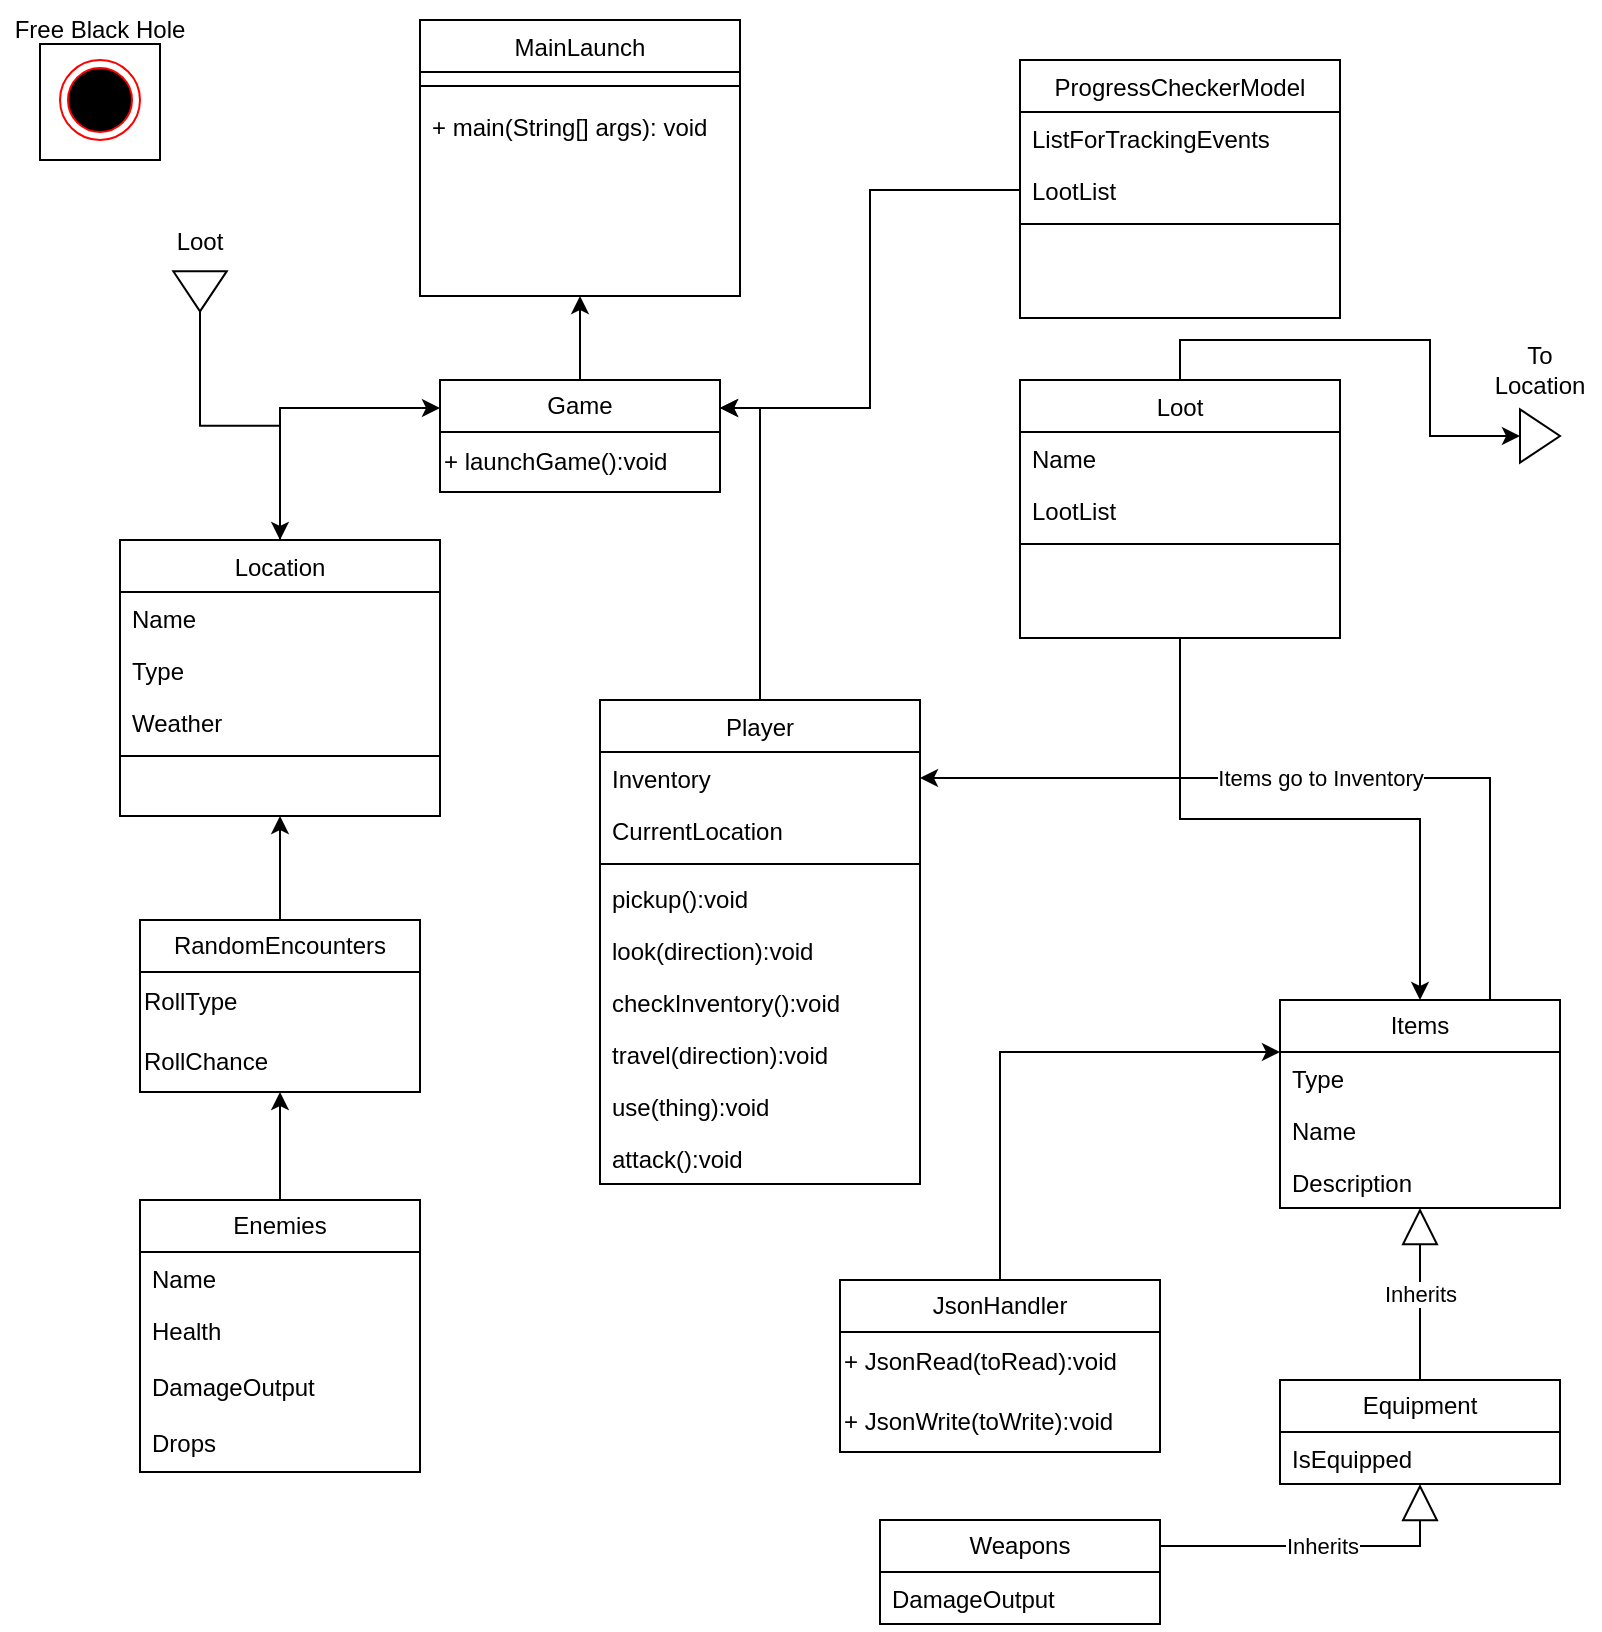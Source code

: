 <mxfile version="23.1.5" type="device">
  <diagram id="C5RBs43oDa-KdzZeNtuy" name="Page-1">
    <mxGraphModel dx="1434" dy="884" grid="1" gridSize="10" guides="1" tooltips="1" connect="1" arrows="1" fold="1" page="1" pageScale="1" pageWidth="827" pageHeight="1169" math="0" shadow="0">
      <root>
        <mxCell id="WIyWlLk6GJQsqaUBKTNV-0" />
        <mxCell id="WIyWlLk6GJQsqaUBKTNV-1" parent="WIyWlLk6GJQsqaUBKTNV-0" />
        <mxCell id="zkfFHV4jXpPFQw0GAbJ--0" value="MainLaunch" style="swimlane;fontStyle=0;align=center;verticalAlign=top;childLayout=stackLayout;horizontal=1;startSize=26;horizontalStack=0;resizeParent=1;resizeLast=0;collapsible=1;marginBottom=0;rounded=0;shadow=0;strokeWidth=1;" parent="WIyWlLk6GJQsqaUBKTNV-1" vertex="1">
          <mxGeometry x="220" y="20" width="160" height="138" as="geometry">
            <mxRectangle x="230" y="140" width="160" height="26" as="alternateBounds" />
          </mxGeometry>
        </mxCell>
        <mxCell id="zkfFHV4jXpPFQw0GAbJ--4" value="" style="line;html=1;strokeWidth=1;align=left;verticalAlign=middle;spacingTop=-1;spacingLeft=3;spacingRight=3;rotatable=0;labelPosition=right;points=[];portConstraint=eastwest;" parent="zkfFHV4jXpPFQw0GAbJ--0" vertex="1">
          <mxGeometry y="26" width="160" height="14" as="geometry" />
        </mxCell>
        <mxCell id="zkfFHV4jXpPFQw0GAbJ--5" value="+ main(String[] args): void" style="text;align=left;verticalAlign=top;spacingLeft=4;spacingRight=4;overflow=hidden;rotatable=0;points=[[0,0.5],[1,0.5]];portConstraint=eastwest;" parent="zkfFHV4jXpPFQw0GAbJ--0" vertex="1">
          <mxGeometry y="40" width="160" height="26" as="geometry" />
        </mxCell>
        <mxCell id="34E5h9D6717vGD5YaQc9-19" style="edgeStyle=orthogonalEdgeStyle;rounded=0;orthogonalLoop=1;jettySize=auto;html=1;exitX=0.5;exitY=0;exitDx=0;exitDy=0;entryX=0;entryY=0.25;entryDx=0;entryDy=0;" parent="WIyWlLk6GJQsqaUBKTNV-1" source="zkfFHV4jXpPFQw0GAbJ--6" target="34E5h9D6717vGD5YaQc9-4" edge="1">
          <mxGeometry relative="1" as="geometry" />
        </mxCell>
        <mxCell id="zkfFHV4jXpPFQw0GAbJ--6" value="Location" style="swimlane;fontStyle=0;align=center;verticalAlign=top;childLayout=stackLayout;horizontal=1;startSize=26;horizontalStack=0;resizeParent=1;resizeLast=0;collapsible=1;marginBottom=0;rounded=0;shadow=0;strokeWidth=1;" parent="WIyWlLk6GJQsqaUBKTNV-1" vertex="1">
          <mxGeometry x="70" y="280" width="160" height="138" as="geometry">
            <mxRectangle x="130" y="380" width="160" height="26" as="alternateBounds" />
          </mxGeometry>
        </mxCell>
        <mxCell id="Dwj0lsxQPfi2xovN5mMU-26" value="Name" style="text;align=left;verticalAlign=top;spacingLeft=4;spacingRight=4;overflow=hidden;rotatable=0;points=[[0,0.5],[1,0.5]];portConstraint=eastwest;" parent="zkfFHV4jXpPFQw0GAbJ--6" vertex="1">
          <mxGeometry y="26" width="160" height="26" as="geometry" />
        </mxCell>
        <mxCell id="Dwj0lsxQPfi2xovN5mMU-27" value="Type" style="text;align=left;verticalAlign=top;spacingLeft=4;spacingRight=4;overflow=hidden;rotatable=0;points=[[0,0.5],[1,0.5]];portConstraint=eastwest;" parent="zkfFHV4jXpPFQw0GAbJ--6" vertex="1">
          <mxGeometry y="52" width="160" height="26" as="geometry" />
        </mxCell>
        <mxCell id="Dwj0lsxQPfi2xovN5mMU-28" value="Weather" style="text;align=left;verticalAlign=top;spacingLeft=4;spacingRight=4;overflow=hidden;rotatable=0;points=[[0,0.5],[1,0.5]];portConstraint=eastwest;" parent="zkfFHV4jXpPFQw0GAbJ--6" vertex="1">
          <mxGeometry y="78" width="160" height="26" as="geometry" />
        </mxCell>
        <mxCell id="zkfFHV4jXpPFQw0GAbJ--9" value="" style="line;html=1;strokeWidth=1;align=left;verticalAlign=middle;spacingTop=-1;spacingLeft=3;spacingRight=3;rotatable=0;labelPosition=right;points=[];portConstraint=eastwest;" parent="zkfFHV4jXpPFQw0GAbJ--6" vertex="1">
          <mxGeometry y="104" width="160" height="8" as="geometry" />
        </mxCell>
        <mxCell id="34E5h9D6717vGD5YaQc9-11" style="edgeStyle=orthogonalEdgeStyle;rounded=0;orthogonalLoop=1;jettySize=auto;html=1;exitX=0.5;exitY=0;exitDx=0;exitDy=0;entryX=1;entryY=0.25;entryDx=0;entryDy=0;" parent="WIyWlLk6GJQsqaUBKTNV-1" source="zkfFHV4jXpPFQw0GAbJ--13" target="34E5h9D6717vGD5YaQc9-4" edge="1">
          <mxGeometry relative="1" as="geometry" />
        </mxCell>
        <mxCell id="zkfFHV4jXpPFQw0GAbJ--13" value="Player" style="swimlane;fontStyle=0;align=center;verticalAlign=top;childLayout=stackLayout;horizontal=1;startSize=26;horizontalStack=0;resizeParent=1;resizeLast=0;collapsible=1;marginBottom=0;rounded=0;shadow=0;strokeWidth=1;" parent="WIyWlLk6GJQsqaUBKTNV-1" vertex="1">
          <mxGeometry x="310" y="360" width="160" height="242" as="geometry">
            <mxRectangle x="330" y="280" width="170" height="26" as="alternateBounds" />
          </mxGeometry>
        </mxCell>
        <mxCell id="zkfFHV4jXpPFQw0GAbJ--14" value="Inventory" style="text;align=left;verticalAlign=top;spacingLeft=4;spacingRight=4;overflow=hidden;rotatable=0;points=[[0,0.5],[1,0.5]];portConstraint=eastwest;" parent="zkfFHV4jXpPFQw0GAbJ--13" vertex="1">
          <mxGeometry y="26" width="160" height="26" as="geometry" />
        </mxCell>
        <mxCell id="Dwj0lsxQPfi2xovN5mMU-18" value="CurrentLocation" style="text;align=left;verticalAlign=top;spacingLeft=4;spacingRight=4;overflow=hidden;rotatable=0;points=[[0,0.5],[1,0.5]];portConstraint=eastwest;" parent="zkfFHV4jXpPFQw0GAbJ--13" vertex="1">
          <mxGeometry y="52" width="160" height="26" as="geometry" />
        </mxCell>
        <mxCell id="zkfFHV4jXpPFQw0GAbJ--15" value="" style="line;html=1;strokeWidth=1;align=left;verticalAlign=middle;spacingTop=-1;spacingLeft=3;spacingRight=3;rotatable=0;labelPosition=right;points=[];portConstraint=eastwest;" parent="zkfFHV4jXpPFQw0GAbJ--13" vertex="1">
          <mxGeometry y="78" width="160" height="8" as="geometry" />
        </mxCell>
        <mxCell id="Dwj0lsxQPfi2xovN5mMU-35" value="pickup():void" style="text;align=left;verticalAlign=top;spacingLeft=4;spacingRight=4;overflow=hidden;rotatable=0;points=[[0,0.5],[1,0.5]];portConstraint=eastwest;" parent="zkfFHV4jXpPFQw0GAbJ--13" vertex="1">
          <mxGeometry y="86" width="160" height="26" as="geometry" />
        </mxCell>
        <mxCell id="Dwj0lsxQPfi2xovN5mMU-37" value="look(direction):void" style="text;align=left;verticalAlign=top;spacingLeft=4;spacingRight=4;overflow=hidden;rotatable=0;points=[[0,0.5],[1,0.5]];portConstraint=eastwest;" parent="zkfFHV4jXpPFQw0GAbJ--13" vertex="1">
          <mxGeometry y="112" width="160" height="26" as="geometry" />
        </mxCell>
        <mxCell id="Dwj0lsxQPfi2xovN5mMU-40" value="checkInventory():void" style="text;align=left;verticalAlign=top;spacingLeft=4;spacingRight=4;overflow=hidden;rotatable=0;points=[[0,0.5],[1,0.5]];portConstraint=eastwest;" parent="zkfFHV4jXpPFQw0GAbJ--13" vertex="1">
          <mxGeometry y="138" width="160" height="26" as="geometry" />
        </mxCell>
        <mxCell id="Dwj0lsxQPfi2xovN5mMU-41" value="travel(direction):void" style="text;align=left;verticalAlign=top;spacingLeft=4;spacingRight=4;overflow=hidden;rotatable=0;points=[[0,0.5],[1,0.5]];portConstraint=eastwest;" parent="zkfFHV4jXpPFQw0GAbJ--13" vertex="1">
          <mxGeometry y="164" width="160" height="26" as="geometry" />
        </mxCell>
        <mxCell id="Dwj0lsxQPfi2xovN5mMU-42" value="use(thing):void" style="text;align=left;verticalAlign=top;spacingLeft=4;spacingRight=4;overflow=hidden;rotatable=0;points=[[0,0.5],[1,0.5]];portConstraint=eastwest;" parent="zkfFHV4jXpPFQw0GAbJ--13" vertex="1">
          <mxGeometry y="190" width="160" height="26" as="geometry" />
        </mxCell>
        <mxCell id="Dwj0lsxQPfi2xovN5mMU-39" value="attack():void" style="text;align=left;verticalAlign=top;spacingLeft=4;spacingRight=4;overflow=hidden;rotatable=0;points=[[0,0.5],[1,0.5]];portConstraint=eastwest;" parent="zkfFHV4jXpPFQw0GAbJ--13" vertex="1">
          <mxGeometry y="216" width="160" height="26" as="geometry" />
        </mxCell>
        <mxCell id="34E5h9D6717vGD5YaQc9-29" style="edgeStyle=orthogonalEdgeStyle;rounded=0;orthogonalLoop=1;jettySize=auto;html=1;exitX=0.5;exitY=0;exitDx=0;exitDy=0;entryX=0;entryY=0.5;entryDx=0;entryDy=0;" parent="WIyWlLk6GJQsqaUBKTNV-1" source="zkfFHV4jXpPFQw0GAbJ--17" target="34E5h9D6717vGD5YaQc9-20" edge="1">
          <mxGeometry relative="1" as="geometry" />
        </mxCell>
        <mxCell id="34E5h9D6717vGD5YaQc9-33" style="edgeStyle=orthogonalEdgeStyle;rounded=0;orthogonalLoop=1;jettySize=auto;html=1;exitX=0.5;exitY=1;exitDx=0;exitDy=0;" parent="WIyWlLk6GJQsqaUBKTNV-1" source="zkfFHV4jXpPFQw0GAbJ--17" target="Dwj0lsxQPfi2xovN5mMU-8" edge="1">
          <mxGeometry relative="1" as="geometry" />
        </mxCell>
        <mxCell id="zkfFHV4jXpPFQw0GAbJ--17" value="Loot" style="swimlane;fontStyle=0;align=center;verticalAlign=top;childLayout=stackLayout;horizontal=1;startSize=26;horizontalStack=0;resizeParent=1;resizeLast=0;collapsible=1;marginBottom=0;rounded=0;shadow=0;strokeWidth=1;" parent="WIyWlLk6GJQsqaUBKTNV-1" vertex="1">
          <mxGeometry x="520" y="200" width="160" height="129" as="geometry">
            <mxRectangle x="550" y="140" width="160" height="26" as="alternateBounds" />
          </mxGeometry>
        </mxCell>
        <mxCell id="Dwj0lsxQPfi2xovN5mMU-19" value="Name" style="text;align=left;verticalAlign=top;spacingLeft=4;spacingRight=4;overflow=hidden;rotatable=0;points=[[0,0.5],[1,0.5]];portConstraint=eastwest;" parent="zkfFHV4jXpPFQw0GAbJ--17" vertex="1">
          <mxGeometry y="26" width="160" height="26" as="geometry" />
        </mxCell>
        <mxCell id="Dwj0lsxQPfi2xovN5mMU-34" value="LootList" style="text;align=left;verticalAlign=top;spacingLeft=4;spacingRight=4;overflow=hidden;rotatable=0;points=[[0,0.5],[1,0.5]];portConstraint=eastwest;" parent="zkfFHV4jXpPFQw0GAbJ--17" vertex="1">
          <mxGeometry y="52" width="160" height="26" as="geometry" />
        </mxCell>
        <mxCell id="zkfFHV4jXpPFQw0GAbJ--23" value="" style="line;html=1;strokeWidth=1;align=left;verticalAlign=middle;spacingTop=-1;spacingLeft=3;spacingRight=3;rotatable=0;labelPosition=right;points=[];portConstraint=eastwest;" parent="zkfFHV4jXpPFQw0GAbJ--17" vertex="1">
          <mxGeometry y="78" width="160" height="8" as="geometry" />
        </mxCell>
        <mxCell id="9tMTJ_xoQtazheXRNbpu-1" style="edgeStyle=orthogonalEdgeStyle;rounded=0;orthogonalLoop=1;jettySize=auto;html=1;exitX=0.75;exitY=0;exitDx=0;exitDy=0;" edge="1" parent="WIyWlLk6GJQsqaUBKTNV-1" source="Dwj0lsxQPfi2xovN5mMU-8" target="zkfFHV4jXpPFQw0GAbJ--14">
          <mxGeometry relative="1" as="geometry" />
        </mxCell>
        <mxCell id="9tMTJ_xoQtazheXRNbpu-2" value="Items go to Inventory" style="edgeLabel;html=1;align=center;verticalAlign=middle;resizable=0;points=[];" vertex="1" connectable="0" parent="9tMTJ_xoQtazheXRNbpu-1">
          <mxGeometry x="0.015" relative="1" as="geometry">
            <mxPoint x="5" as="offset" />
          </mxGeometry>
        </mxCell>
        <mxCell id="Dwj0lsxQPfi2xovN5mMU-8" value="Items" style="swimlane;fontStyle=0;childLayout=stackLayout;horizontal=1;startSize=26;fillColor=none;horizontalStack=0;resizeParent=1;resizeParentMax=0;resizeLast=0;collapsible=1;marginBottom=0;whiteSpace=wrap;html=1;" parent="WIyWlLk6GJQsqaUBKTNV-1" vertex="1">
          <mxGeometry x="650" y="510" width="140" height="104" as="geometry" />
        </mxCell>
        <mxCell id="34E5h9D6717vGD5YaQc9-32" value="Type" style="text;align=left;verticalAlign=top;spacingLeft=4;spacingRight=4;overflow=hidden;rotatable=0;points=[[0,0.5],[1,0.5]];portConstraint=eastwest;" parent="Dwj0lsxQPfi2xovN5mMU-8" vertex="1">
          <mxGeometry y="26" width="140" height="26" as="geometry" />
        </mxCell>
        <mxCell id="Dwj0lsxQPfi2xovN5mMU-29" value="Name" style="text;align=left;verticalAlign=top;spacingLeft=4;spacingRight=4;overflow=hidden;rotatable=0;points=[[0,0.5],[1,0.5]];portConstraint=eastwest;" parent="Dwj0lsxQPfi2xovN5mMU-8" vertex="1">
          <mxGeometry y="52" width="140" height="26" as="geometry" />
        </mxCell>
        <mxCell id="Dwj0lsxQPfi2xovN5mMU-20" value="Description" style="text;align=left;verticalAlign=top;spacingLeft=4;spacingRight=4;overflow=hidden;rotatable=0;points=[[0,0.5],[1,0.5]];portConstraint=eastwest;" parent="Dwj0lsxQPfi2xovN5mMU-8" vertex="1">
          <mxGeometry y="78" width="140" height="26" as="geometry" />
        </mxCell>
        <mxCell id="Dwj0lsxQPfi2xovN5mMU-12" value="Weapons" style="swimlane;fontStyle=0;childLayout=stackLayout;horizontal=1;startSize=26;fillColor=none;horizontalStack=0;resizeParent=1;resizeParentMax=0;resizeLast=0;collapsible=1;marginBottom=0;whiteSpace=wrap;html=1;" parent="WIyWlLk6GJQsqaUBKTNV-1" vertex="1">
          <mxGeometry x="450" y="770" width="140" height="52" as="geometry" />
        </mxCell>
        <mxCell id="Dwj0lsxQPfi2xovN5mMU-30" value="DamageOutput" style="text;align=left;verticalAlign=top;spacingLeft=4;spacingRight=4;overflow=hidden;rotatable=0;points=[[0,0.5],[1,0.5]];portConstraint=eastwest;" parent="Dwj0lsxQPfi2xovN5mMU-12" vertex="1">
          <mxGeometry y="26" width="140" height="26" as="geometry" />
        </mxCell>
        <mxCell id="34E5h9D6717vGD5YaQc9-13" style="edgeStyle=orthogonalEdgeStyle;rounded=0;orthogonalLoop=1;jettySize=auto;html=1;exitX=0.5;exitY=0;exitDx=0;exitDy=0;entryX=0.5;entryY=1;entryDx=0;entryDy=0;" parent="WIyWlLk6GJQsqaUBKTNV-1" source="Dwj0lsxQPfi2xovN5mMU-15" target="zkfFHV4jXpPFQw0GAbJ--6" edge="1">
          <mxGeometry relative="1" as="geometry" />
        </mxCell>
        <mxCell id="Dwj0lsxQPfi2xovN5mMU-15" value="RandomEncounters" style="swimlane;fontStyle=0;childLayout=stackLayout;horizontal=1;startSize=26;fillColor=none;horizontalStack=0;resizeParent=1;resizeParentMax=0;resizeLast=0;collapsible=1;marginBottom=0;whiteSpace=wrap;html=1;" parent="WIyWlLk6GJQsqaUBKTNV-1" vertex="1">
          <mxGeometry x="80" y="470" width="140" height="86" as="geometry" />
        </mxCell>
        <mxCell id="Dwj0lsxQPfi2xovN5mMU-31" value="RollType" style="text;html=1;align=left;verticalAlign=middle;resizable=0;points=[];autosize=1;strokeColor=none;fillColor=none;" parent="Dwj0lsxQPfi2xovN5mMU-15" vertex="1">
          <mxGeometry y="26" width="140" height="30" as="geometry" />
        </mxCell>
        <mxCell id="Dwj0lsxQPfi2xovN5mMU-32" value="RollChance" style="text;html=1;align=left;verticalAlign=middle;resizable=0;points=[];autosize=1;strokeColor=none;fillColor=none;" parent="Dwj0lsxQPfi2xovN5mMU-15" vertex="1">
          <mxGeometry y="56" width="140" height="30" as="geometry" />
        </mxCell>
        <mxCell id="34E5h9D6717vGD5YaQc9-14" style="edgeStyle=orthogonalEdgeStyle;rounded=0;orthogonalLoop=1;jettySize=auto;html=1;exitX=0.5;exitY=0;exitDx=0;exitDy=0;" parent="WIyWlLk6GJQsqaUBKTNV-1" source="Dwj0lsxQPfi2xovN5mMU-16" target="Dwj0lsxQPfi2xovN5mMU-32" edge="1">
          <mxGeometry relative="1" as="geometry" />
        </mxCell>
        <mxCell id="Dwj0lsxQPfi2xovN5mMU-16" value="Enemies" style="swimlane;fontStyle=0;childLayout=stackLayout;horizontal=1;startSize=26;fillColor=none;horizontalStack=0;resizeParent=1;resizeParentMax=0;resizeLast=0;collapsible=1;marginBottom=0;whiteSpace=wrap;html=1;" parent="WIyWlLk6GJQsqaUBKTNV-1" vertex="1">
          <mxGeometry x="80" y="610" width="140" height="136" as="geometry" />
        </mxCell>
        <mxCell id="Dwj0lsxQPfi2xovN5mMU-23" value="Name" style="text;align=left;verticalAlign=top;spacingLeft=4;spacingRight=4;overflow=hidden;rotatable=0;points=[[0,0.5],[1,0.5]];portConstraint=eastwest;" parent="Dwj0lsxQPfi2xovN5mMU-16" vertex="1">
          <mxGeometry y="26" width="140" height="26" as="geometry" />
        </mxCell>
        <mxCell id="Dwj0lsxQPfi2xovN5mMU-22" value="Health" style="text;align=left;verticalAlign=top;spacingLeft=4;spacingRight=4;overflow=hidden;rotatable=0;points=[[0,0.5],[1,0.5]];portConstraint=eastwest;" parent="Dwj0lsxQPfi2xovN5mMU-16" vertex="1">
          <mxGeometry y="52" width="140" height="28" as="geometry" />
        </mxCell>
        <mxCell id="34E5h9D6717vGD5YaQc9-40" value="DamageOutput" style="text;align=left;verticalAlign=top;spacingLeft=4;spacingRight=4;overflow=hidden;rotatable=0;points=[[0,0.5],[1,0.5]];portConstraint=eastwest;" parent="Dwj0lsxQPfi2xovN5mMU-16" vertex="1">
          <mxGeometry y="80" width="140" height="28" as="geometry" />
        </mxCell>
        <mxCell id="Dwj0lsxQPfi2xovN5mMU-25" value="Drops" style="text;align=left;verticalAlign=top;spacingLeft=4;spacingRight=4;overflow=hidden;rotatable=0;points=[[0,0.5],[1,0.5]];portConstraint=eastwest;" parent="Dwj0lsxQPfi2xovN5mMU-16" vertex="1">
          <mxGeometry y="108" width="140" height="28" as="geometry" />
        </mxCell>
        <mxCell id="Dwj0lsxQPfi2xovN5mMU-43" value="ProgressCheckerModel" style="swimlane;fontStyle=0;align=center;verticalAlign=top;childLayout=stackLayout;horizontal=1;startSize=26;horizontalStack=0;resizeParent=1;resizeLast=0;collapsible=1;marginBottom=0;rounded=0;shadow=0;strokeWidth=1;" parent="WIyWlLk6GJQsqaUBKTNV-1" vertex="1">
          <mxGeometry x="520" y="40" width="160" height="129" as="geometry">
            <mxRectangle x="550" y="140" width="160" height="26" as="alternateBounds" />
          </mxGeometry>
        </mxCell>
        <mxCell id="Dwj0lsxQPfi2xovN5mMU-44" value="ListForTrackingEvents" style="text;align=left;verticalAlign=top;spacingLeft=4;spacingRight=4;overflow=hidden;rotatable=0;points=[[0,0.5],[1,0.5]];portConstraint=eastwest;" parent="Dwj0lsxQPfi2xovN5mMU-43" vertex="1">
          <mxGeometry y="26" width="160" height="26" as="geometry" />
        </mxCell>
        <mxCell id="Dwj0lsxQPfi2xovN5mMU-45" value="LootList" style="text;align=left;verticalAlign=top;spacingLeft=4;spacingRight=4;overflow=hidden;rotatable=0;points=[[0,0.5],[1,0.5]];portConstraint=eastwest;" parent="Dwj0lsxQPfi2xovN5mMU-43" vertex="1">
          <mxGeometry y="52" width="160" height="26" as="geometry" />
        </mxCell>
        <mxCell id="Dwj0lsxQPfi2xovN5mMU-46" value="" style="line;html=1;strokeWidth=1;align=left;verticalAlign=middle;spacingTop=-1;spacingLeft=3;spacingRight=3;rotatable=0;labelPosition=right;points=[];portConstraint=eastwest;" parent="Dwj0lsxQPfi2xovN5mMU-43" vertex="1">
          <mxGeometry y="78" width="160" height="8" as="geometry" />
        </mxCell>
        <mxCell id="Dwj0lsxQPfi2xovN5mMU-48" value="" style="ellipse;html=1;shape=endState;fillColor=#000000;strokeColor=#ff0000;" parent="WIyWlLk6GJQsqaUBKTNV-1" vertex="1">
          <mxGeometry x="40" y="40" width="40" height="40" as="geometry" />
        </mxCell>
        <mxCell id="Dwj0lsxQPfi2xovN5mMU-49" value="Free Black Hole" style="text;html=1;align=center;verticalAlign=middle;whiteSpace=wrap;rounded=0;" parent="WIyWlLk6GJQsqaUBKTNV-1" vertex="1">
          <mxGeometry x="10" y="10" width="100" height="30" as="geometry" />
        </mxCell>
        <mxCell id="34E5h9D6717vGD5YaQc9-3" value="" style="rounded=0;whiteSpace=wrap;html=1;fillColor=none;" parent="WIyWlLk6GJQsqaUBKTNV-1" vertex="1">
          <mxGeometry x="30" y="32" width="60" height="58" as="geometry" />
        </mxCell>
        <mxCell id="34E5h9D6717vGD5YaQc9-12" style="edgeStyle=orthogonalEdgeStyle;rounded=0;orthogonalLoop=1;jettySize=auto;html=1;exitX=0.5;exitY=0;exitDx=0;exitDy=0;entryX=0.5;entryY=1;entryDx=0;entryDy=0;" parent="WIyWlLk6GJQsqaUBKTNV-1" source="34E5h9D6717vGD5YaQc9-4" target="zkfFHV4jXpPFQw0GAbJ--0" edge="1">
          <mxGeometry relative="1" as="geometry" />
        </mxCell>
        <mxCell id="34E5h9D6717vGD5YaQc9-4" value="Game" style="swimlane;fontStyle=0;childLayout=stackLayout;horizontal=1;startSize=26;fillColor=none;horizontalStack=0;resizeParent=1;resizeParentMax=0;resizeLast=0;collapsible=1;marginBottom=0;whiteSpace=wrap;html=1;" parent="WIyWlLk6GJQsqaUBKTNV-1" vertex="1">
          <mxGeometry x="230" y="200" width="140" height="56" as="geometry" />
        </mxCell>
        <mxCell id="34E5h9D6717vGD5YaQc9-9" value="+ launchGame():void" style="text;html=1;align=left;verticalAlign=middle;resizable=0;points=[];autosize=1;strokeColor=none;fillColor=none;" parent="34E5h9D6717vGD5YaQc9-4" vertex="1">
          <mxGeometry y="26" width="140" height="30" as="geometry" />
        </mxCell>
        <mxCell id="34E5h9D6717vGD5YaQc9-18" style="edgeStyle=orthogonalEdgeStyle;rounded=0;orthogonalLoop=1;jettySize=auto;html=1;exitX=0;exitY=0.5;exitDx=0;exitDy=0;entryX=1;entryY=0.25;entryDx=0;entryDy=0;" parent="WIyWlLk6GJQsqaUBKTNV-1" source="Dwj0lsxQPfi2xovN5mMU-45" target="34E5h9D6717vGD5YaQc9-4" edge="1">
          <mxGeometry relative="1" as="geometry" />
        </mxCell>
        <mxCell id="34E5h9D6717vGD5YaQc9-20" value="" style="triangle;whiteSpace=wrap;html=1;" parent="WIyWlLk6GJQsqaUBKTNV-1" vertex="1">
          <mxGeometry x="770" y="214.66" width="20" height="26.67" as="geometry" />
        </mxCell>
        <mxCell id="34E5h9D6717vGD5YaQc9-30" style="edgeStyle=orthogonalEdgeStyle;rounded=0;orthogonalLoop=1;jettySize=auto;html=1;exitX=1;exitY=0.5;exitDx=0;exitDy=0;entryX=0.5;entryY=0;entryDx=0;entryDy=0;" parent="WIyWlLk6GJQsqaUBKTNV-1" source="34E5h9D6717vGD5YaQc9-23" target="zkfFHV4jXpPFQw0GAbJ--6" edge="1">
          <mxGeometry relative="1" as="geometry" />
        </mxCell>
        <mxCell id="34E5h9D6717vGD5YaQc9-23" value="" style="triangle;whiteSpace=wrap;html=1;rotation=90;" parent="WIyWlLk6GJQsqaUBKTNV-1" vertex="1">
          <mxGeometry x="100" y="142.33" width="20" height="26.67" as="geometry" />
        </mxCell>
        <mxCell id="34E5h9D6717vGD5YaQc9-25" value="Loot" style="text;html=1;align=center;verticalAlign=middle;whiteSpace=wrap;rounded=0;" parent="WIyWlLk6GJQsqaUBKTNV-1" vertex="1">
          <mxGeometry x="85" y="120.33" width="50" height="22" as="geometry" />
        </mxCell>
        <mxCell id="34E5h9D6717vGD5YaQc9-31" value="To Location" style="text;html=1;align=center;verticalAlign=middle;whiteSpace=wrap;rounded=0;" parent="WIyWlLk6GJQsqaUBKTNV-1" vertex="1">
          <mxGeometry x="750" y="180" width="60" height="30" as="geometry" />
        </mxCell>
        <mxCell id="34E5h9D6717vGD5YaQc9-39" style="edgeStyle=orthogonalEdgeStyle;rounded=0;orthogonalLoop=1;jettySize=auto;html=1;exitX=0.5;exitY=0;exitDx=0;exitDy=0;entryX=0;entryY=0.25;entryDx=0;entryDy=0;" parent="WIyWlLk6GJQsqaUBKTNV-1" source="34E5h9D6717vGD5YaQc9-35" target="Dwj0lsxQPfi2xovN5mMU-8" edge="1">
          <mxGeometry relative="1" as="geometry" />
        </mxCell>
        <mxCell id="34E5h9D6717vGD5YaQc9-35" value="JsonHandler" style="swimlane;fontStyle=0;childLayout=stackLayout;horizontal=1;startSize=26;fillColor=none;horizontalStack=0;resizeParent=1;resizeParentMax=0;resizeLast=0;collapsible=1;marginBottom=0;whiteSpace=wrap;html=1;" parent="WIyWlLk6GJQsqaUBKTNV-1" vertex="1">
          <mxGeometry x="430" y="650" width="160" height="86" as="geometry" />
        </mxCell>
        <mxCell id="34E5h9D6717vGD5YaQc9-38" value="+ JsonRead(toRead):void" style="text;html=1;align=left;verticalAlign=middle;resizable=0;points=[];autosize=1;strokeColor=none;fillColor=none;" parent="34E5h9D6717vGD5YaQc9-35" vertex="1">
          <mxGeometry y="26" width="160" height="30" as="geometry" />
        </mxCell>
        <mxCell id="34E5h9D6717vGD5YaQc9-37" value="+ JsonWrite(toWrite):void" style="text;html=1;align=left;verticalAlign=middle;resizable=0;points=[];autosize=1;strokeColor=none;fillColor=none;" parent="34E5h9D6717vGD5YaQc9-35" vertex="1">
          <mxGeometry y="56" width="160" height="30" as="geometry" />
        </mxCell>
        <mxCell id="9tMTJ_xoQtazheXRNbpu-4" value="Equipment" style="swimlane;fontStyle=0;childLayout=stackLayout;horizontal=1;startSize=26;fillColor=none;horizontalStack=0;resizeParent=1;resizeParentMax=0;resizeLast=0;collapsible=1;marginBottom=0;whiteSpace=wrap;html=1;" vertex="1" parent="WIyWlLk6GJQsqaUBKTNV-1">
          <mxGeometry x="650" y="700" width="140" height="52" as="geometry" />
        </mxCell>
        <mxCell id="9tMTJ_xoQtazheXRNbpu-5" value="IsEquipped" style="text;align=left;verticalAlign=top;spacingLeft=4;spacingRight=4;overflow=hidden;rotatable=0;points=[[0,0.5],[1,0.5]];portConstraint=eastwest;" vertex="1" parent="9tMTJ_xoQtazheXRNbpu-4">
          <mxGeometry y="26" width="140" height="26" as="geometry" />
        </mxCell>
        <mxCell id="9tMTJ_xoQtazheXRNbpu-7" value="Inherits" style="endArrow=block;endSize=16;endFill=0;html=1;rounded=0;exitX=0.5;exitY=0;exitDx=0;exitDy=0;edgeStyle=orthogonalEdgeStyle;" edge="1" parent="WIyWlLk6GJQsqaUBKTNV-1" source="9tMTJ_xoQtazheXRNbpu-4" target="Dwj0lsxQPfi2xovN5mMU-8">
          <mxGeometry width="160" relative="1" as="geometry">
            <mxPoint x="670" y="740" as="sourcePoint" />
            <mxPoint x="830" y="740" as="targetPoint" />
          </mxGeometry>
        </mxCell>
        <mxCell id="9tMTJ_xoQtazheXRNbpu-8" value="Inherits" style="endArrow=block;endSize=16;endFill=0;html=1;rounded=0;exitX=1;exitY=0.25;exitDx=0;exitDy=0;edgeStyle=orthogonalEdgeStyle;entryX=0.5;entryY=1;entryDx=0;entryDy=0;entryPerimeter=0;" edge="1" parent="WIyWlLk6GJQsqaUBKTNV-1" source="Dwj0lsxQPfi2xovN5mMU-12" target="9tMTJ_xoQtazheXRNbpu-5">
          <mxGeometry width="160" relative="1" as="geometry">
            <mxPoint x="620" y="830" as="sourcePoint" />
            <mxPoint x="730" y="624" as="targetPoint" />
          </mxGeometry>
        </mxCell>
      </root>
    </mxGraphModel>
  </diagram>
</mxfile>
